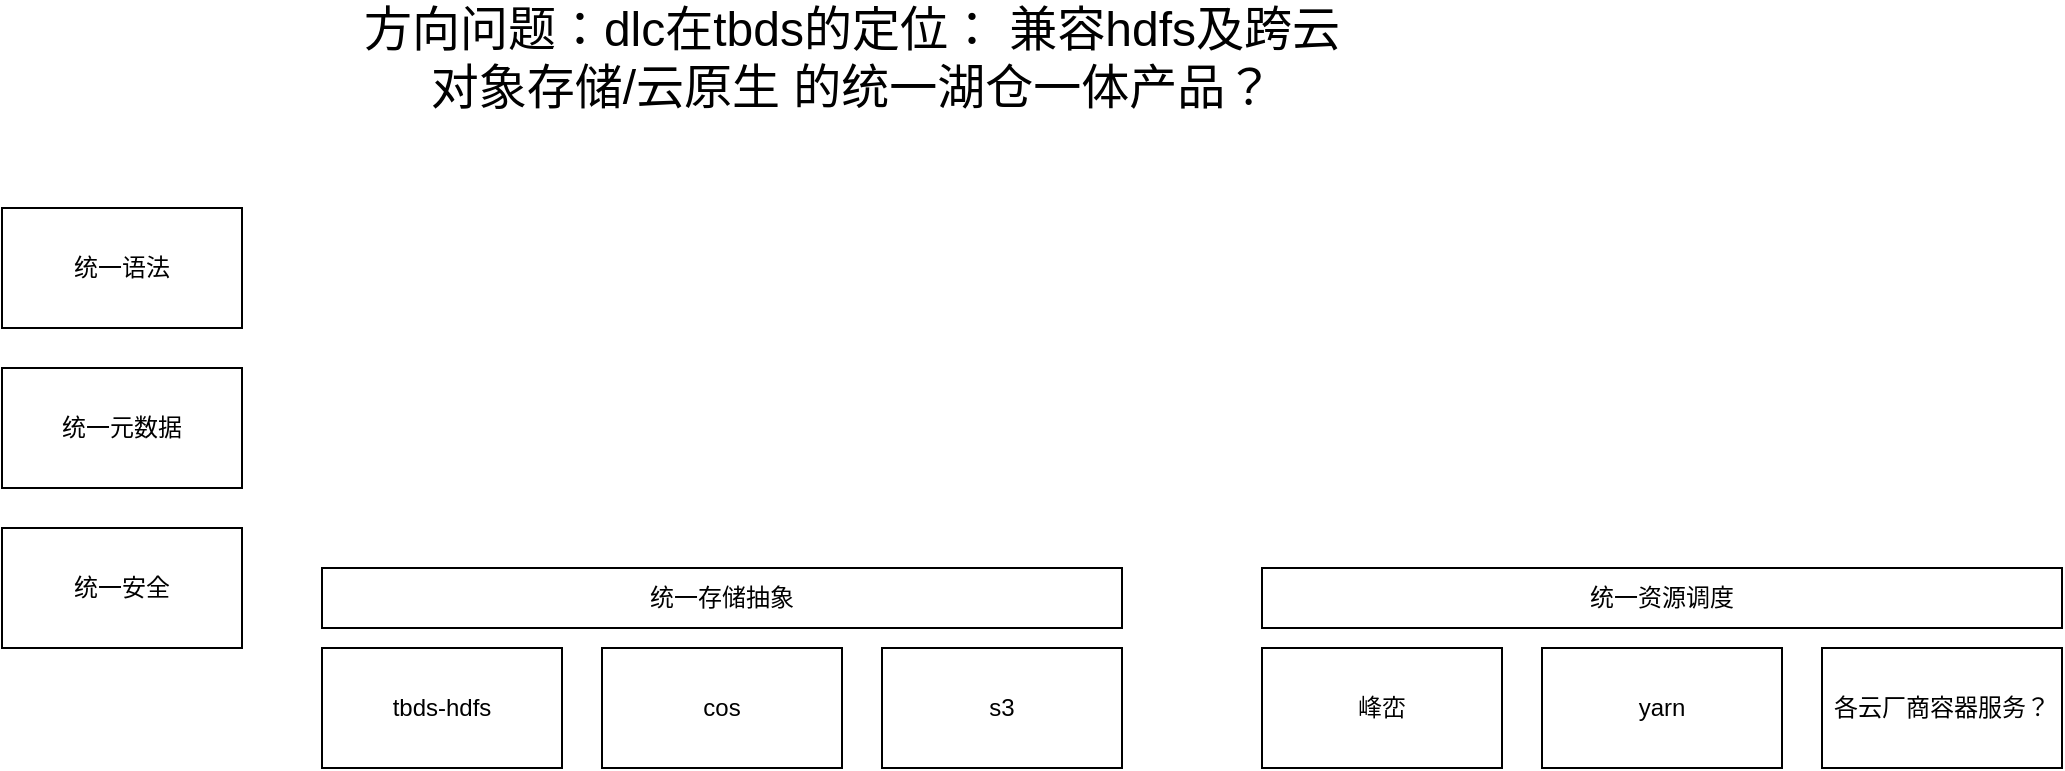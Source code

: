 <mxfile version="20.2.3" type="github">
  <diagram id="dzDGJaT0LqkKtjmnmPE_" name="Page-1">
    <mxGraphModel dx="2125" dy="773" grid="1" gridSize="10" guides="1" tooltips="1" connect="1" arrows="1" fold="1" page="1" pageScale="1" pageWidth="827" pageHeight="1169" math="0" shadow="0">
      <root>
        <mxCell id="0" />
        <mxCell id="1" parent="0" />
        <mxCell id="bD3E9LJAJzrm63IDOAJ8-2" value="方向问题：dlc在tbds的定位： 兼容hdfs及跨云 对象存储/云原生 的统一湖仓一体产品？" style="text;html=1;strokeColor=none;fillColor=none;align=center;verticalAlign=middle;whiteSpace=wrap;rounded=0;fontSize=24;" vertex="1" parent="1">
          <mxGeometry x="90" y="140" width="510" height="30" as="geometry" />
        </mxCell>
        <mxCell id="bD3E9LJAJzrm63IDOAJ8-3" value="tbds-hdfs" style="rounded=0;whiteSpace=wrap;html=1;" vertex="1" parent="1">
          <mxGeometry x="80" y="450" width="120" height="60" as="geometry" />
        </mxCell>
        <mxCell id="bD3E9LJAJzrm63IDOAJ8-4" value="cos" style="rounded=0;whiteSpace=wrap;html=1;" vertex="1" parent="1">
          <mxGeometry x="220" y="450" width="120" height="60" as="geometry" />
        </mxCell>
        <mxCell id="bD3E9LJAJzrm63IDOAJ8-5" value="s3" style="rounded=0;whiteSpace=wrap;html=1;" vertex="1" parent="1">
          <mxGeometry x="360" y="450" width="120" height="60" as="geometry" />
        </mxCell>
        <mxCell id="bD3E9LJAJzrm63IDOAJ8-6" value="统一存储抽象" style="rounded=0;whiteSpace=wrap;html=1;" vertex="1" parent="1">
          <mxGeometry x="80" y="410" width="400" height="30" as="geometry" />
        </mxCell>
        <mxCell id="bD3E9LJAJzrm63IDOAJ8-7" value="统一资源调度" style="rounded=0;whiteSpace=wrap;html=1;" vertex="1" parent="1">
          <mxGeometry x="550" y="410" width="400" height="30" as="geometry" />
        </mxCell>
        <mxCell id="bD3E9LJAJzrm63IDOAJ8-8" value="峰峦" style="rounded=0;whiteSpace=wrap;html=1;" vertex="1" parent="1">
          <mxGeometry x="550" y="450" width="120" height="60" as="geometry" />
        </mxCell>
        <mxCell id="bD3E9LJAJzrm63IDOAJ8-9" value="yarn" style="rounded=0;whiteSpace=wrap;html=1;" vertex="1" parent="1">
          <mxGeometry x="690" y="450" width="120" height="60" as="geometry" />
        </mxCell>
        <mxCell id="bD3E9LJAJzrm63IDOAJ8-10" value="各云厂商容器服务？" style="rounded=0;whiteSpace=wrap;html=1;" vertex="1" parent="1">
          <mxGeometry x="830" y="450" width="120" height="60" as="geometry" />
        </mxCell>
        <mxCell id="bD3E9LJAJzrm63IDOAJ8-14" value="统一元数据" style="rounded=0;whiteSpace=wrap;html=1;" vertex="1" parent="1">
          <mxGeometry x="-80" y="310" width="120" height="60" as="geometry" />
        </mxCell>
        <mxCell id="bD3E9LJAJzrm63IDOAJ8-15" value="统一安全" style="rounded=0;whiteSpace=wrap;html=1;" vertex="1" parent="1">
          <mxGeometry x="-80" y="390" width="120" height="60" as="geometry" />
        </mxCell>
        <mxCell id="bD3E9LJAJzrm63IDOAJ8-16" value="统一语法" style="rounded=0;whiteSpace=wrap;html=1;" vertex="1" parent="1">
          <mxGeometry x="-80" y="230" width="120" height="60" as="geometry" />
        </mxCell>
      </root>
    </mxGraphModel>
  </diagram>
</mxfile>
